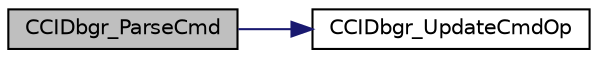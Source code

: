 digraph "CCIDbgr_ParseCmd"
{
 // LATEX_PDF_SIZE
  edge [fontname="Helvetica",fontsize="10",labelfontname="Helvetica",labelfontsize="10"];
  node [fontname="Helvetica",fontsize="10",shape=record];
  rankdir="LR";
  Node1 [label="CCIDbgr_ParseCmd",height=0.2,width=0.4,color="black", fillcolor="grey75", style="filled", fontcolor="black",tooltip=" "];
  Node1 -> Node2 [color="midnightblue",fontsize="10",style="solid"];
  Node2 [label="CCIDbgr_UpdateCmdOp",height=0.2,width=0.4,color="black", fillcolor="white", style="filled",URL="$qcx__ccidbgr_8c.html#a466b649a0285f8f0b420cd4aff4725b1",tooltip=" "];
}

